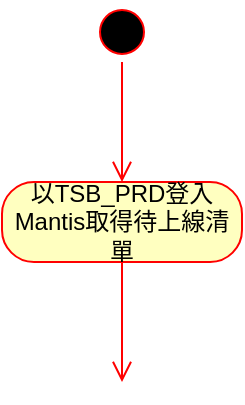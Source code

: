 <mxfile version="13.9.2" type="github">
  <diagram id="uTHmAtsP0MX1YoSz9jkZ" name="第1頁">
    <mxGraphModel dx="1422" dy="772" grid="1" gridSize="10" guides="1" tooltips="1" connect="1" arrows="1" fold="1" page="1" pageScale="1" pageWidth="827" pageHeight="1169" math="0" shadow="0">
      <root>
        <mxCell id="0" />
        <mxCell id="1" parent="0" />
        <mxCell id="fi2qA7SAcyXWBoN7yHB3-1" value="" style="ellipse;html=1;shape=startState;fillColor=#000000;strokeColor=#ff0000;shadow=0;" vertex="1" parent="1">
          <mxGeometry x="90" y="30" width="30" height="30" as="geometry" />
        </mxCell>
        <mxCell id="fi2qA7SAcyXWBoN7yHB3-2" value="" style="edgeStyle=orthogonalEdgeStyle;html=1;verticalAlign=bottom;endArrow=open;endSize=8;strokeColor=#ff0000;entryX=0.5;entryY=0;entryDx=0;entryDy=0;" edge="1" source="fi2qA7SAcyXWBoN7yHB3-1" parent="1" target="fi2qA7SAcyXWBoN7yHB3-3">
          <mxGeometry relative="1" as="geometry">
            <mxPoint x="105" y="120" as="targetPoint" />
          </mxGeometry>
        </mxCell>
        <mxCell id="fi2qA7SAcyXWBoN7yHB3-3" value="以TSB_PRD登入Mantis取得待上線清單" style="rounded=1;whiteSpace=wrap;html=1;arcSize=40;fontColor=#000000;fillColor=#ffffc0;strokeColor=#ff0000;glass=0;shadow=0;sketch=0;" vertex="1" parent="1">
          <mxGeometry x="45" y="120" width="120" height="40" as="geometry" />
        </mxCell>
        <mxCell id="fi2qA7SAcyXWBoN7yHB3-4" value="" style="edgeStyle=orthogonalEdgeStyle;html=1;verticalAlign=bottom;endArrow=open;endSize=8;strokeColor=#ff0000;" edge="1" source="fi2qA7SAcyXWBoN7yHB3-3" parent="1">
          <mxGeometry relative="1" as="geometry">
            <mxPoint x="105" y="220" as="targetPoint" />
          </mxGeometry>
        </mxCell>
      </root>
    </mxGraphModel>
  </diagram>
</mxfile>
